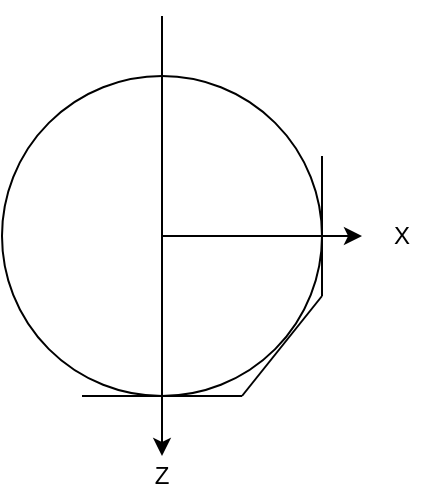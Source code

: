 <mxfile version="12.2.4"><diagram id="52nt--3f_enztNwxtj_l"><mxGraphModel dx="298" dy="249" grid="1" gridSize="10" guides="1" tooltips="1" connect="1" arrows="1" fold="1" page="1" pageScale="1" pageWidth="827" pageHeight="1169" math="0" shadow="0"><root><mxCell id="0"/><mxCell id="1" parent="0"/><mxCell id="2" value="" style="ellipse;whiteSpace=wrap;html=1;aspect=fixed;" vertex="1" parent="1"><mxGeometry x="80" y="40" width="160" height="160" as="geometry"/></mxCell><mxCell id="3" value="" style="endArrow=none;html=1;" edge="1" parent="1"><mxGeometry width="50" height="50" relative="1" as="geometry"><mxPoint x="120" y="200" as="sourcePoint"/><mxPoint x="200" y="200" as="targetPoint"/></mxGeometry></mxCell><mxCell id="4" value="" style="endArrow=none;html=1;" edge="1" parent="1"><mxGeometry width="50" height="50" relative="1" as="geometry"><mxPoint x="200" y="200" as="sourcePoint"/><mxPoint x="240" y="150" as="targetPoint"/></mxGeometry></mxCell><mxCell id="5" value="" style="endArrow=none;html=1;" edge="1" parent="1"><mxGeometry width="50" height="50" relative="1" as="geometry"><mxPoint x="240" y="80" as="sourcePoint"/><mxPoint x="240" y="150" as="targetPoint"/></mxGeometry></mxCell><mxCell id="6" value="" style="endArrow=classic;html=1;" edge="1" parent="1" target="7"><mxGeometry width="50" height="50" relative="1" as="geometry"><mxPoint x="160" y="10" as="sourcePoint"/><mxPoint x="160" y="240" as="targetPoint"/></mxGeometry></mxCell><mxCell id="7" value="Z" style="text;html=1;strokeColor=none;fillColor=none;align=center;verticalAlign=middle;whiteSpace=wrap;rounded=0;" vertex="1" parent="1"><mxGeometry x="140" y="230" width="40" height="20" as="geometry"/></mxCell><mxCell id="8" value="" style="endArrow=classic;html=1;" edge="1" parent="1" target="9"><mxGeometry width="50" height="50" relative="1" as="geometry"><mxPoint x="160" y="120" as="sourcePoint"/><mxPoint x="280" y="120" as="targetPoint"/></mxGeometry></mxCell><mxCell id="9" value="X" style="text;html=1;strokeColor=none;fillColor=none;align=center;verticalAlign=middle;whiteSpace=wrap;rounded=0;" vertex="1" parent="1"><mxGeometry x="260" y="110" width="40" height="20" as="geometry"/></mxCell></root></mxGraphModel></diagram></mxfile>
